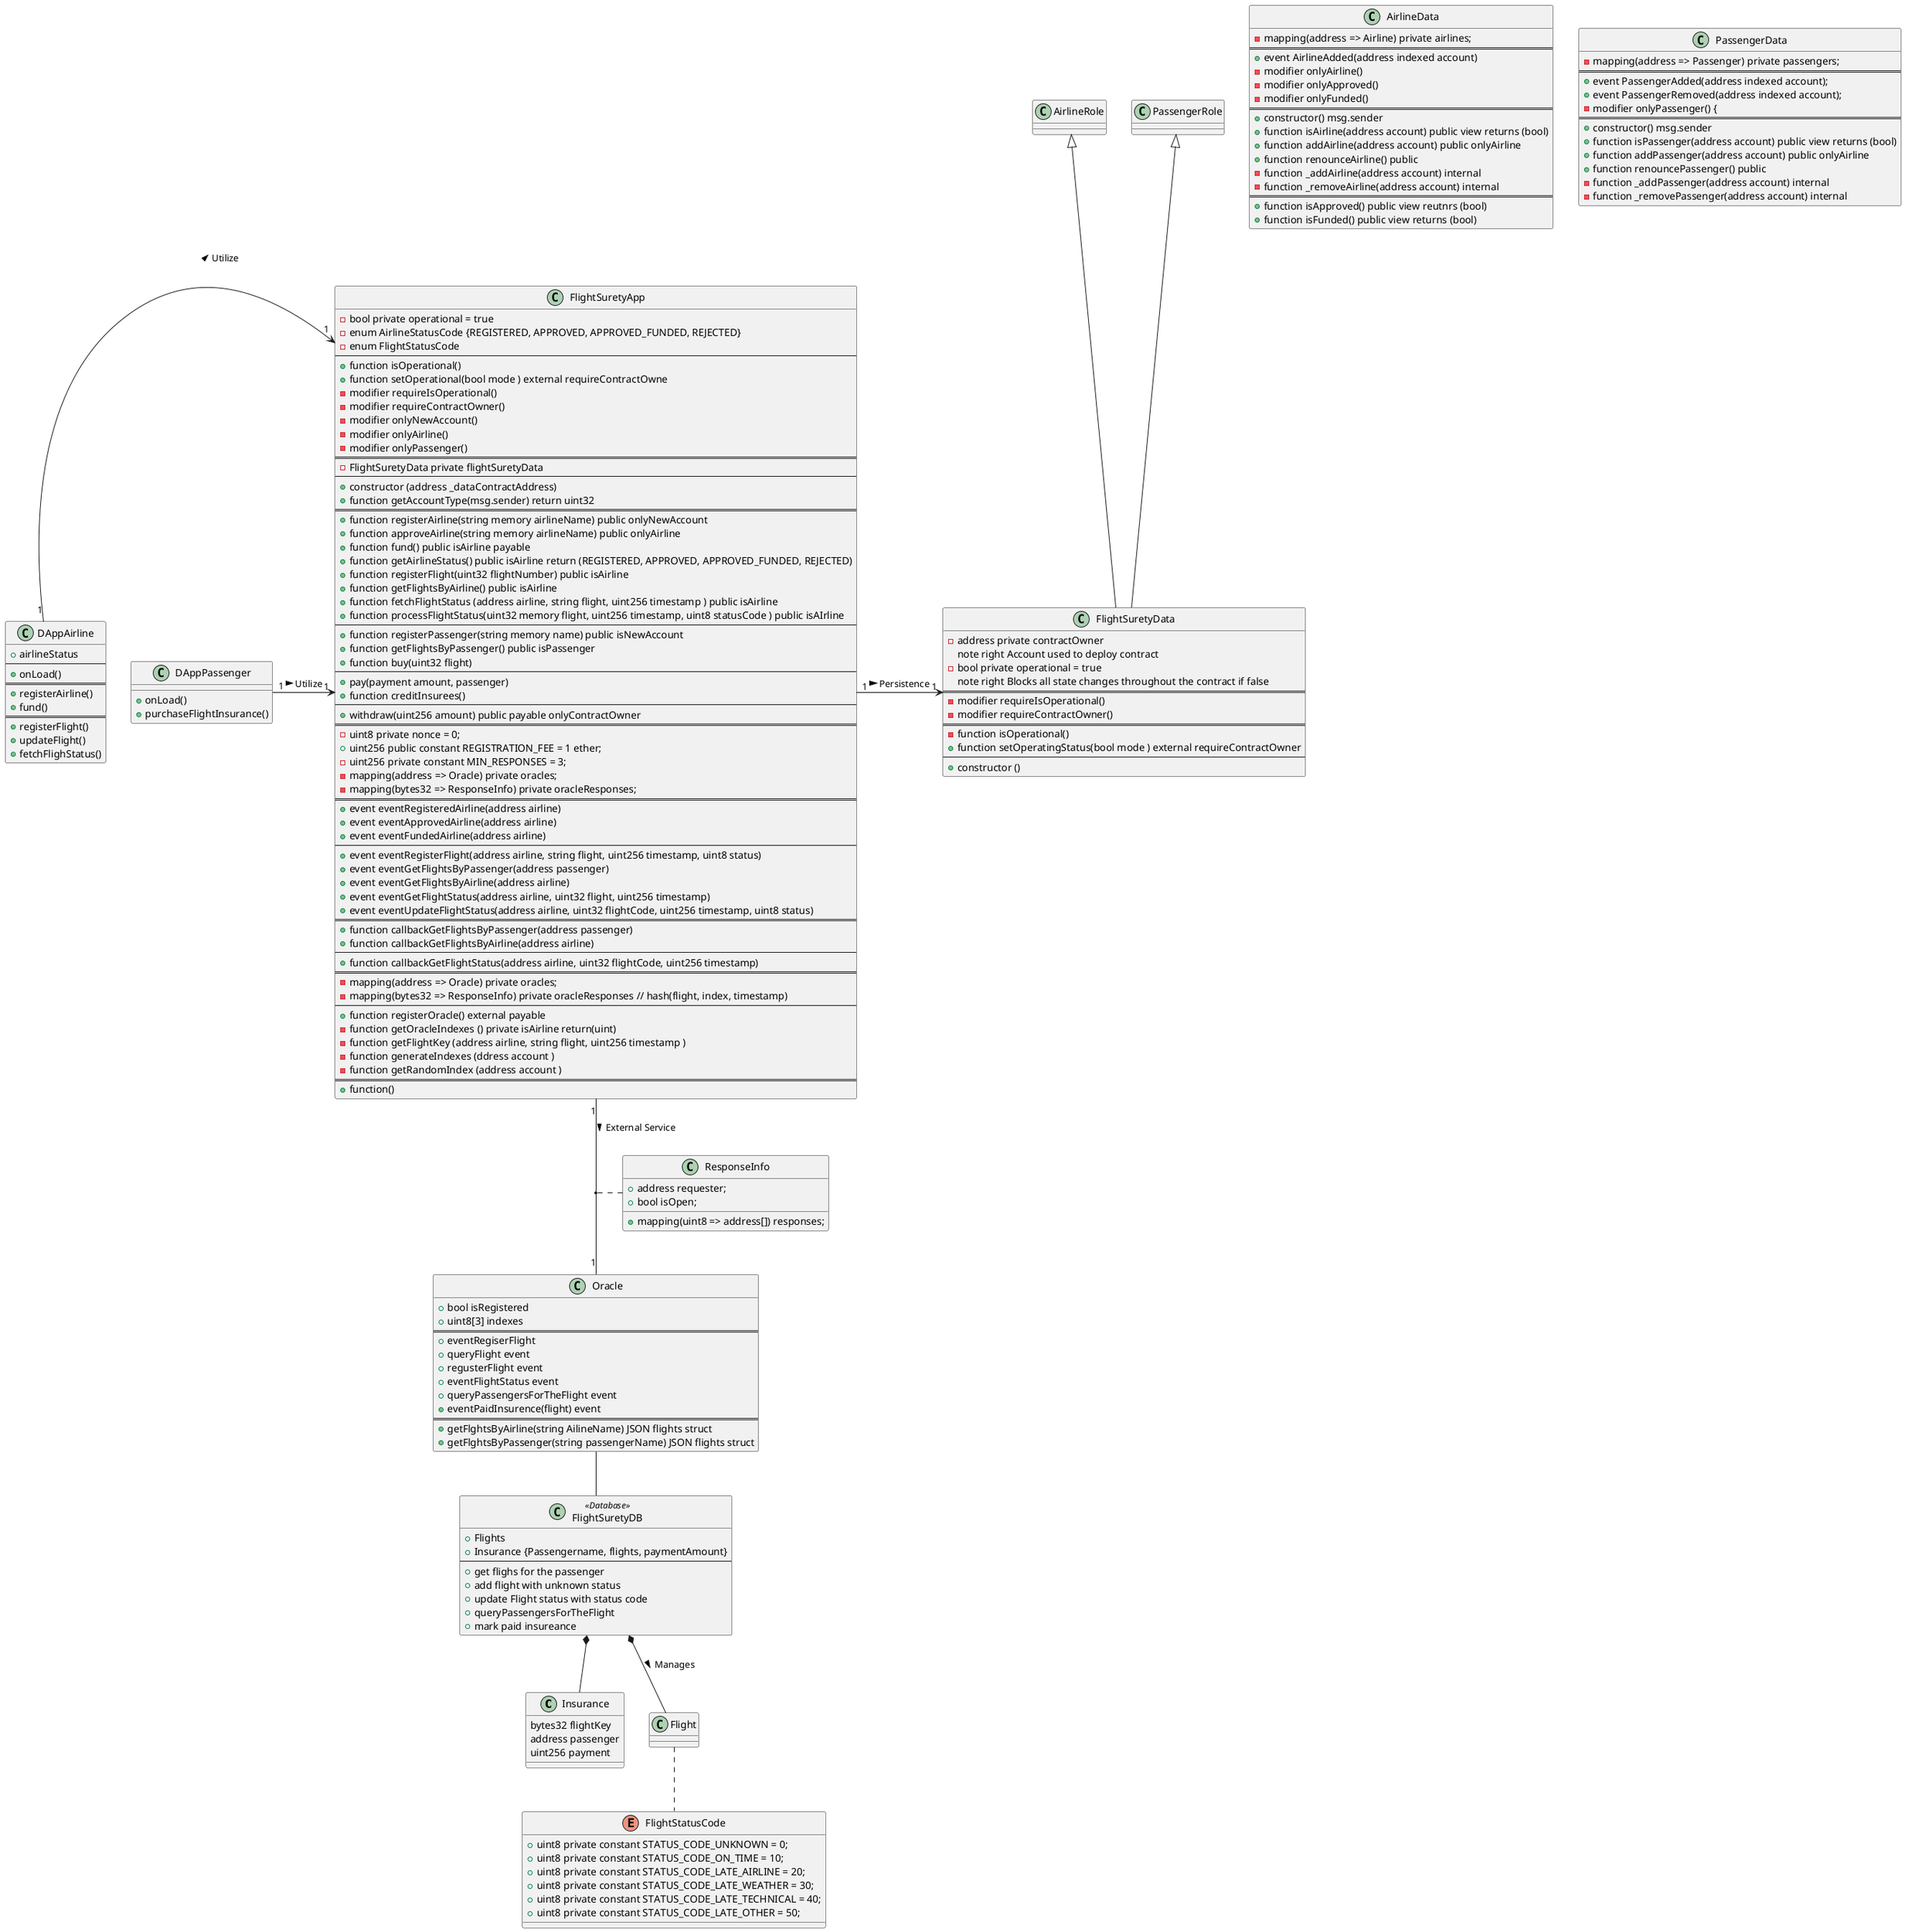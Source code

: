 @startuml

class Insurance {
    bytes32 flightKey
    address passenger
    uint256 payment
}

class DAppAirline {
    + airlineStatus
    --
    + onLoad()
    ==
    + registerAirline()
    + fund()
    ==
    + registerFlight()
    + updateFlight()
    + fetchFlighStatus()
}

class DAppPassenger {
    + onLoad()
    + purchaseFlightInsurance()
}

class Oracle {
    + bool isRegistered
    + uint8[3] indexes
    ==
    + eventRegiserFlight
    + queryFlight event
    + regusterFlight event
    + eventFlightStatus event
    + queryPassengersForTheFlight event
    + eventPaidInsurence(flight) event
    ==
    + getFlghtsByAirline(string AilineName) JSON flights struct
    + getFlghtsByPassenger(string passengerName) JSON flights struct
}

class FlightSuretyDB <<Database>> {
    + Flights
    + Insurance {Passengername, flights, paymentAmount}
    --
    + get flighs for the passenger
    + add flight with unknown status
    + update Flight status with status code
    + queryPassengersForTheFlight
    + mark paid insureance
}

class ResponseInfo {
    + address requester;
    + bool isOpen;
    + mapping(uint8 => address[]) responses;
}

enum FlightStatusCode {
    + uint8 private constant STATUS_CODE_UNKNOWN = 0;
    + uint8 private constant STATUS_CODE_ON_TIME = 10;
    + uint8 private constant STATUS_CODE_LATE_AIRLINE = 20;
    + uint8 private constant STATUS_CODE_LATE_WEATHER = 30;
    + uint8 private constant STATUS_CODE_LATE_TECHNICAL = 40;
    + uint8 private constant STATUS_CODE_LATE_OTHER = 50;
}

class FlightSuretyApp {
    - bool private operational = true
    - enum AirlineStatusCode {REGISTERED, APPROVED, APPROVED_FUNDED, REJECTED}
    - enum FlightStatusCode
    --
    + function isOperational()
    + function setOperational(bool mode ) external requireContractOwne
    - modifier requireIsOperational()
    - modifier requireContractOwner()
    - modifier onlyNewAccount()
    - modifier onlyAirline()
    - modifier onlyPassenger()
    ==
    - FlightSuretyData private flightSuretyData
    --
    + constructor (address _dataContractAddress)
    + function getAccountType(msg.sender) return uint32
    ==
    + function registerAirline(string memory airlineName) public onlyNewAccount
    + function approveAirline(string memory airlineName) public onlyAirline
    + function fund() public isAirline payable
    + function getAirlineStatus() public isAirline return (REGISTERED, APPROVED, APPROVED_FUNDED, REJECTED)
    + function registerFlight(uint32 flightNumber) public isAirline
    + function getFlightsByAirline() public isAirline
    + function fetchFlightStatus (address airline, string flight, uint256 timestamp ) public isAirline
    + function processFlightStatus(uint32 memory flight, uint256 timestamp, uint8 statusCode ) public isAIrline
    --
    + function registerPassenger(string memory name) public isNewAccount
    + function getFlightsByPassenger() public isPassenger
    + function buy(uint32 flight)
    --
    + pay(payment amount, passenger)
    + function creditInsurees()
    --
    + withdraw(uint256 amount) public payable onlyContractOwner
    ==
    - uint8 private nonce = 0;
    + uint256 public constant REGISTRATION_FEE = 1 ether;
    - uint256 private constant MIN_RESPONSES = 3;
    - mapping(address => Oracle) private oracles;
    - mapping(bytes32 => ResponseInfo) private oracleResponses;
    ==
    + event eventRegisteredAirline(address airline)
    + event eventApprovedAirline(address airline)
    + event eventFundedAirline(address airline)
    --
    + event eventRegisterFlight(address airline, string flight, uint256 timestamp, uint8 status)
    + event eventGetFlightsByPassenger(address passenger)
    + event eventGetFlightsByAirline(address airline)
    + event eventGetFlightStatus(address airline, uint32 flight, uint256 timestamp)
    + event eventUpdateFlightStatus(address airline, uint32 flightCode, uint256 timestamp, uint8 status)
    ==
    +function callbackGetFlightsByPassenger(address passenger)
    +function callbackGetFlightsByAirline(address airline)
    --
    +function callbackGetFlightStatus(address airline, uint32 flightCode, uint256 timestamp)
    ==
    - mapping(address => Oracle) private oracles;
    - mapping(bytes32 => ResponseInfo) private oracleResponses // hash(flight, index, timestamp)
    --
    + function registerOracle() external payable
    - function getOracleIndexes () private isAirline return(uint)
    - function getFlightKey (address airline, string flight, uint256 timestamp )
    - function generateIndexes (ddress account )
    - function getRandomIndex (address account )
    ==
    + function()
}

class FlightSuretyData {
    - address private contractOwner
        note right Account used to deploy contract
    - bool private operational = true
        note right Blocks all state changes throughout the contract if false
    ==
    - modifier requireIsOperational()
    - modifier requireContractOwner()
    ==
    - function isOperational()
    + function setOperatingStatus(bool mode ) external requireContractOwner
    --
    + {method} constructor ()
}

class AirlineData {
    - mapping(address => Airline) private airlines;
    ==
    + event AirlineAdded(address indexed account)
    - modifier onlyAirline()
    - modifier onlyApproved()
    - modifier onlyFunded()
    ==
    + constructor() msg.sender
    + function isAirline(address account) public view returns (bool)
    + function addAirline(address account) public onlyAirline
    + function renounceAirline() public
    - function _addAirline(address account) internal
    - function _removeAirline(address account) internal
    ==
    + function isApproved() public view reutnrs (bool)
    + function isFunded() public view returns (bool)
}

class PassengerData {
    - mapping(address => Passenger) private passengers;
    ==
    + event PassengerAdded(address indexed account);
    + event PassengerRemoved(address indexed account);
    - modifier onlyPassenger() {
    ==
    + constructor() msg.sender
    + function isPassenger(address account) public view returns (bool)
    + function addPassenger(address account) public onlyAirline
    + function renouncePassenger() public
    - function _addPassenger(address account) internal
    - function _removePassenger(address account) internal
}

DAppAirline "1" -> "1" FlightSuretyApp : Utilize >
DAppPassenger "1" -> "1" FlightSuretyApp : Utilize >
FlightSuretyApp "1" ->"1" FlightSuretyData : Persistence >
FlightSuretyApp "1" --  "1" Oracle : External Service >
AirlineRole <|-- FlightSuretyData
PassengerRole <|-- FlightSuretyData
Oracle -- FlightSuretyDB
FlightSuretyDB *-- Insurance
FlightSuretyDB *-- Flight : Manages >
(FlightSuretyApp, Oracle) .. ResponseInfo
Flight .. FlightStatusCode

@enduml